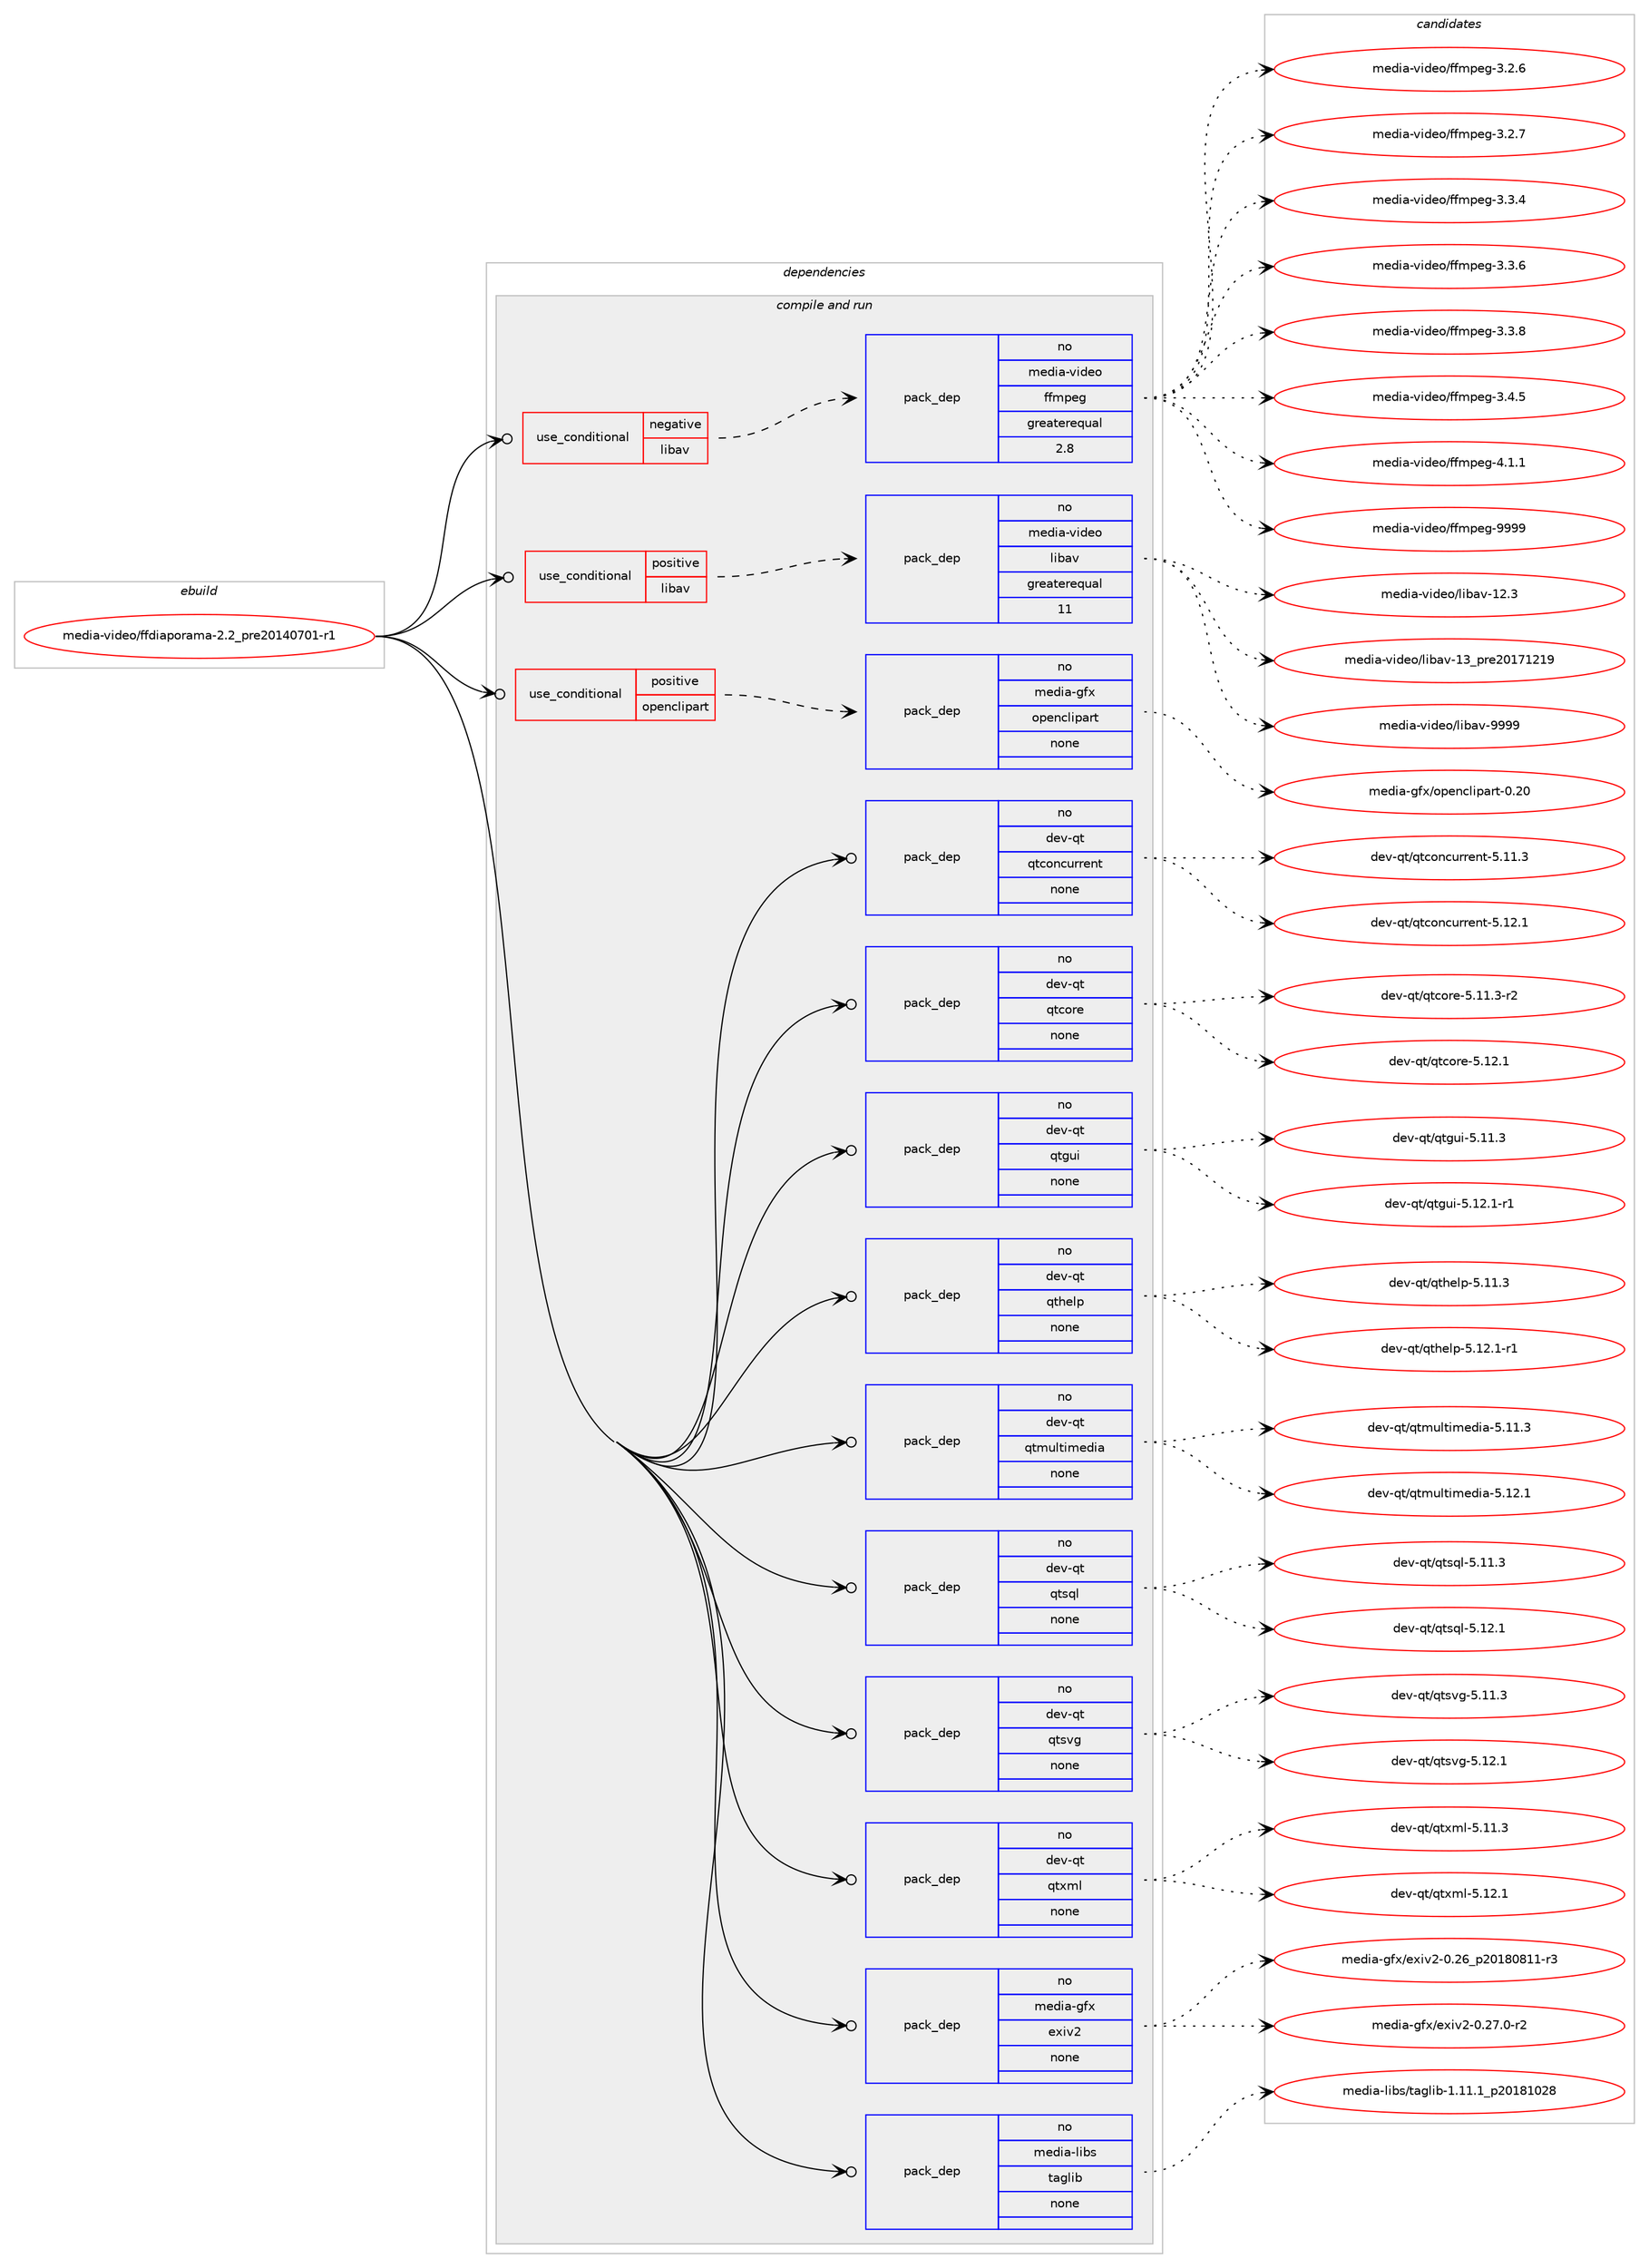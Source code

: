digraph prolog {

# *************
# Graph options
# *************

newrank=true;
concentrate=true;
compound=true;
graph [rankdir=LR,fontname=Helvetica,fontsize=10,ranksep=1.5];#, ranksep=2.5, nodesep=0.2];
edge  [arrowhead=vee];
node  [fontname=Helvetica,fontsize=10];

# **********
# The ebuild
# **********

subgraph cluster_leftcol {
color=gray;
rank=same;
label=<<i>ebuild</i>>;
id [label="media-video/ffdiaporama-2.2_pre20140701-r1", color=red, width=4, href="../media-video/ffdiaporama-2.2_pre20140701-r1.svg"];
}

# ****************
# The dependencies
# ****************

subgraph cluster_midcol {
color=gray;
label=<<i>dependencies</i>>;
subgraph cluster_compile {
fillcolor="#eeeeee";
style=filled;
label=<<i>compile</i>>;
}
subgraph cluster_compileandrun {
fillcolor="#eeeeee";
style=filled;
label=<<i>compile and run</i>>;
subgraph cond439487 {
dependency1635643 [label=<<TABLE BORDER="0" CELLBORDER="1" CELLSPACING="0" CELLPADDING="4"><TR><TD ROWSPAN="3" CELLPADDING="10">use_conditional</TD></TR><TR><TD>negative</TD></TR><TR><TD>libav</TD></TR></TABLE>>, shape=none, color=red];
subgraph pack1169735 {
dependency1635644 [label=<<TABLE BORDER="0" CELLBORDER="1" CELLSPACING="0" CELLPADDING="4" WIDTH="220"><TR><TD ROWSPAN="6" CELLPADDING="30">pack_dep</TD></TR><TR><TD WIDTH="110">no</TD></TR><TR><TD>media-video</TD></TR><TR><TD>ffmpeg</TD></TR><TR><TD>greaterequal</TD></TR><TR><TD>2.8</TD></TR></TABLE>>, shape=none, color=blue];
}
dependency1635643:e -> dependency1635644:w [weight=20,style="dashed",arrowhead="vee"];
}
id:e -> dependency1635643:w [weight=20,style="solid",arrowhead="odotvee"];
subgraph cond439488 {
dependency1635645 [label=<<TABLE BORDER="0" CELLBORDER="1" CELLSPACING="0" CELLPADDING="4"><TR><TD ROWSPAN="3" CELLPADDING="10">use_conditional</TD></TR><TR><TD>positive</TD></TR><TR><TD>libav</TD></TR></TABLE>>, shape=none, color=red];
subgraph pack1169736 {
dependency1635646 [label=<<TABLE BORDER="0" CELLBORDER="1" CELLSPACING="0" CELLPADDING="4" WIDTH="220"><TR><TD ROWSPAN="6" CELLPADDING="30">pack_dep</TD></TR><TR><TD WIDTH="110">no</TD></TR><TR><TD>media-video</TD></TR><TR><TD>libav</TD></TR><TR><TD>greaterequal</TD></TR><TR><TD>11</TD></TR></TABLE>>, shape=none, color=blue];
}
dependency1635645:e -> dependency1635646:w [weight=20,style="dashed",arrowhead="vee"];
}
id:e -> dependency1635645:w [weight=20,style="solid",arrowhead="odotvee"];
subgraph cond439489 {
dependency1635647 [label=<<TABLE BORDER="0" CELLBORDER="1" CELLSPACING="0" CELLPADDING="4"><TR><TD ROWSPAN="3" CELLPADDING="10">use_conditional</TD></TR><TR><TD>positive</TD></TR><TR><TD>openclipart</TD></TR></TABLE>>, shape=none, color=red];
subgraph pack1169737 {
dependency1635648 [label=<<TABLE BORDER="0" CELLBORDER="1" CELLSPACING="0" CELLPADDING="4" WIDTH="220"><TR><TD ROWSPAN="6" CELLPADDING="30">pack_dep</TD></TR><TR><TD WIDTH="110">no</TD></TR><TR><TD>media-gfx</TD></TR><TR><TD>openclipart</TD></TR><TR><TD>none</TD></TR><TR><TD></TD></TR></TABLE>>, shape=none, color=blue];
}
dependency1635647:e -> dependency1635648:w [weight=20,style="dashed",arrowhead="vee"];
}
id:e -> dependency1635647:w [weight=20,style="solid",arrowhead="odotvee"];
subgraph pack1169738 {
dependency1635649 [label=<<TABLE BORDER="0" CELLBORDER="1" CELLSPACING="0" CELLPADDING="4" WIDTH="220"><TR><TD ROWSPAN="6" CELLPADDING="30">pack_dep</TD></TR><TR><TD WIDTH="110">no</TD></TR><TR><TD>dev-qt</TD></TR><TR><TD>qtconcurrent</TD></TR><TR><TD>none</TD></TR><TR><TD></TD></TR></TABLE>>, shape=none, color=blue];
}
id:e -> dependency1635649:w [weight=20,style="solid",arrowhead="odotvee"];
subgraph pack1169739 {
dependency1635650 [label=<<TABLE BORDER="0" CELLBORDER="1" CELLSPACING="0" CELLPADDING="4" WIDTH="220"><TR><TD ROWSPAN="6" CELLPADDING="30">pack_dep</TD></TR><TR><TD WIDTH="110">no</TD></TR><TR><TD>dev-qt</TD></TR><TR><TD>qtcore</TD></TR><TR><TD>none</TD></TR><TR><TD></TD></TR></TABLE>>, shape=none, color=blue];
}
id:e -> dependency1635650:w [weight=20,style="solid",arrowhead="odotvee"];
subgraph pack1169740 {
dependency1635651 [label=<<TABLE BORDER="0" CELLBORDER="1" CELLSPACING="0" CELLPADDING="4" WIDTH="220"><TR><TD ROWSPAN="6" CELLPADDING="30">pack_dep</TD></TR><TR><TD WIDTH="110">no</TD></TR><TR><TD>dev-qt</TD></TR><TR><TD>qtgui</TD></TR><TR><TD>none</TD></TR><TR><TD></TD></TR></TABLE>>, shape=none, color=blue];
}
id:e -> dependency1635651:w [weight=20,style="solid",arrowhead="odotvee"];
subgraph pack1169741 {
dependency1635652 [label=<<TABLE BORDER="0" CELLBORDER="1" CELLSPACING="0" CELLPADDING="4" WIDTH="220"><TR><TD ROWSPAN="6" CELLPADDING="30">pack_dep</TD></TR><TR><TD WIDTH="110">no</TD></TR><TR><TD>dev-qt</TD></TR><TR><TD>qthelp</TD></TR><TR><TD>none</TD></TR><TR><TD></TD></TR></TABLE>>, shape=none, color=blue];
}
id:e -> dependency1635652:w [weight=20,style="solid",arrowhead="odotvee"];
subgraph pack1169742 {
dependency1635653 [label=<<TABLE BORDER="0" CELLBORDER="1" CELLSPACING="0" CELLPADDING="4" WIDTH="220"><TR><TD ROWSPAN="6" CELLPADDING="30">pack_dep</TD></TR><TR><TD WIDTH="110">no</TD></TR><TR><TD>dev-qt</TD></TR><TR><TD>qtmultimedia</TD></TR><TR><TD>none</TD></TR><TR><TD></TD></TR></TABLE>>, shape=none, color=blue];
}
id:e -> dependency1635653:w [weight=20,style="solid",arrowhead="odotvee"];
subgraph pack1169743 {
dependency1635654 [label=<<TABLE BORDER="0" CELLBORDER="1" CELLSPACING="0" CELLPADDING="4" WIDTH="220"><TR><TD ROWSPAN="6" CELLPADDING="30">pack_dep</TD></TR><TR><TD WIDTH="110">no</TD></TR><TR><TD>dev-qt</TD></TR><TR><TD>qtsql</TD></TR><TR><TD>none</TD></TR><TR><TD></TD></TR></TABLE>>, shape=none, color=blue];
}
id:e -> dependency1635654:w [weight=20,style="solid",arrowhead="odotvee"];
subgraph pack1169744 {
dependency1635655 [label=<<TABLE BORDER="0" CELLBORDER="1" CELLSPACING="0" CELLPADDING="4" WIDTH="220"><TR><TD ROWSPAN="6" CELLPADDING="30">pack_dep</TD></TR><TR><TD WIDTH="110">no</TD></TR><TR><TD>dev-qt</TD></TR><TR><TD>qtsvg</TD></TR><TR><TD>none</TD></TR><TR><TD></TD></TR></TABLE>>, shape=none, color=blue];
}
id:e -> dependency1635655:w [weight=20,style="solid",arrowhead="odotvee"];
subgraph pack1169745 {
dependency1635656 [label=<<TABLE BORDER="0" CELLBORDER="1" CELLSPACING="0" CELLPADDING="4" WIDTH="220"><TR><TD ROWSPAN="6" CELLPADDING="30">pack_dep</TD></TR><TR><TD WIDTH="110">no</TD></TR><TR><TD>dev-qt</TD></TR><TR><TD>qtxml</TD></TR><TR><TD>none</TD></TR><TR><TD></TD></TR></TABLE>>, shape=none, color=blue];
}
id:e -> dependency1635656:w [weight=20,style="solid",arrowhead="odotvee"];
subgraph pack1169746 {
dependency1635657 [label=<<TABLE BORDER="0" CELLBORDER="1" CELLSPACING="0" CELLPADDING="4" WIDTH="220"><TR><TD ROWSPAN="6" CELLPADDING="30">pack_dep</TD></TR><TR><TD WIDTH="110">no</TD></TR><TR><TD>media-gfx</TD></TR><TR><TD>exiv2</TD></TR><TR><TD>none</TD></TR><TR><TD></TD></TR></TABLE>>, shape=none, color=blue];
}
id:e -> dependency1635657:w [weight=20,style="solid",arrowhead="odotvee"];
subgraph pack1169747 {
dependency1635658 [label=<<TABLE BORDER="0" CELLBORDER="1" CELLSPACING="0" CELLPADDING="4" WIDTH="220"><TR><TD ROWSPAN="6" CELLPADDING="30">pack_dep</TD></TR><TR><TD WIDTH="110">no</TD></TR><TR><TD>media-libs</TD></TR><TR><TD>taglib</TD></TR><TR><TD>none</TD></TR><TR><TD></TD></TR></TABLE>>, shape=none, color=blue];
}
id:e -> dependency1635658:w [weight=20,style="solid",arrowhead="odotvee"];
}
subgraph cluster_run {
fillcolor="#eeeeee";
style=filled;
label=<<i>run</i>>;
}
}

# **************
# The candidates
# **************

subgraph cluster_choices {
rank=same;
color=gray;
label=<<i>candidates</i>>;

subgraph choice1169735 {
color=black;
nodesep=1;
choice109101100105974511810510010111147102102109112101103455146504654 [label="media-video/ffmpeg-3.2.6", color=red, width=4,href="../media-video/ffmpeg-3.2.6.svg"];
choice109101100105974511810510010111147102102109112101103455146504655 [label="media-video/ffmpeg-3.2.7", color=red, width=4,href="../media-video/ffmpeg-3.2.7.svg"];
choice109101100105974511810510010111147102102109112101103455146514652 [label="media-video/ffmpeg-3.3.4", color=red, width=4,href="../media-video/ffmpeg-3.3.4.svg"];
choice109101100105974511810510010111147102102109112101103455146514654 [label="media-video/ffmpeg-3.3.6", color=red, width=4,href="../media-video/ffmpeg-3.3.6.svg"];
choice109101100105974511810510010111147102102109112101103455146514656 [label="media-video/ffmpeg-3.3.8", color=red, width=4,href="../media-video/ffmpeg-3.3.8.svg"];
choice109101100105974511810510010111147102102109112101103455146524653 [label="media-video/ffmpeg-3.4.5", color=red, width=4,href="../media-video/ffmpeg-3.4.5.svg"];
choice109101100105974511810510010111147102102109112101103455246494649 [label="media-video/ffmpeg-4.1.1", color=red, width=4,href="../media-video/ffmpeg-4.1.1.svg"];
choice1091011001059745118105100101111471021021091121011034557575757 [label="media-video/ffmpeg-9999", color=red, width=4,href="../media-video/ffmpeg-9999.svg"];
dependency1635644:e -> choice109101100105974511810510010111147102102109112101103455146504654:w [style=dotted,weight="100"];
dependency1635644:e -> choice109101100105974511810510010111147102102109112101103455146504655:w [style=dotted,weight="100"];
dependency1635644:e -> choice109101100105974511810510010111147102102109112101103455146514652:w [style=dotted,weight="100"];
dependency1635644:e -> choice109101100105974511810510010111147102102109112101103455146514654:w [style=dotted,weight="100"];
dependency1635644:e -> choice109101100105974511810510010111147102102109112101103455146514656:w [style=dotted,weight="100"];
dependency1635644:e -> choice109101100105974511810510010111147102102109112101103455146524653:w [style=dotted,weight="100"];
dependency1635644:e -> choice109101100105974511810510010111147102102109112101103455246494649:w [style=dotted,weight="100"];
dependency1635644:e -> choice1091011001059745118105100101111471021021091121011034557575757:w [style=dotted,weight="100"];
}
subgraph choice1169736 {
color=black;
nodesep=1;
choice10910110010597451181051001011114710810598971184549504651 [label="media-video/libav-12.3", color=red, width=4,href="../media-video/libav-12.3.svg"];
choice1091011001059745118105100101111471081059897118454951951121141015048495549504957 [label="media-video/libav-13_pre20171219", color=red, width=4,href="../media-video/libav-13_pre20171219.svg"];
choice10910110010597451181051001011114710810598971184557575757 [label="media-video/libav-9999", color=red, width=4,href="../media-video/libav-9999.svg"];
dependency1635646:e -> choice10910110010597451181051001011114710810598971184549504651:w [style=dotted,weight="100"];
dependency1635646:e -> choice1091011001059745118105100101111471081059897118454951951121141015048495549504957:w [style=dotted,weight="100"];
dependency1635646:e -> choice10910110010597451181051001011114710810598971184557575757:w [style=dotted,weight="100"];
}
subgraph choice1169737 {
color=black;
nodesep=1;
choice10910110010597451031021204711111210111099108105112971141164548465048 [label="media-gfx/openclipart-0.20", color=red, width=4,href="../media-gfx/openclipart-0.20.svg"];
dependency1635648:e -> choice10910110010597451031021204711111210111099108105112971141164548465048:w [style=dotted,weight="100"];
}
subgraph choice1169738 {
color=black;
nodesep=1;
choice1001011184511311647113116991111109911711411410111011645534649494651 [label="dev-qt/qtconcurrent-5.11.3", color=red, width=4,href="../dev-qt/qtconcurrent-5.11.3.svg"];
choice1001011184511311647113116991111109911711411410111011645534649504649 [label="dev-qt/qtconcurrent-5.12.1", color=red, width=4,href="../dev-qt/qtconcurrent-5.12.1.svg"];
dependency1635649:e -> choice1001011184511311647113116991111109911711411410111011645534649494651:w [style=dotted,weight="100"];
dependency1635649:e -> choice1001011184511311647113116991111109911711411410111011645534649504649:w [style=dotted,weight="100"];
}
subgraph choice1169739 {
color=black;
nodesep=1;
choice100101118451131164711311699111114101455346494946514511450 [label="dev-qt/qtcore-5.11.3-r2", color=red, width=4,href="../dev-qt/qtcore-5.11.3-r2.svg"];
choice10010111845113116471131169911111410145534649504649 [label="dev-qt/qtcore-5.12.1", color=red, width=4,href="../dev-qt/qtcore-5.12.1.svg"];
dependency1635650:e -> choice100101118451131164711311699111114101455346494946514511450:w [style=dotted,weight="100"];
dependency1635650:e -> choice10010111845113116471131169911111410145534649504649:w [style=dotted,weight="100"];
}
subgraph choice1169740 {
color=black;
nodesep=1;
choice100101118451131164711311610311710545534649494651 [label="dev-qt/qtgui-5.11.3", color=red, width=4,href="../dev-qt/qtgui-5.11.3.svg"];
choice1001011184511311647113116103117105455346495046494511449 [label="dev-qt/qtgui-5.12.1-r1", color=red, width=4,href="../dev-qt/qtgui-5.12.1-r1.svg"];
dependency1635651:e -> choice100101118451131164711311610311710545534649494651:w [style=dotted,weight="100"];
dependency1635651:e -> choice1001011184511311647113116103117105455346495046494511449:w [style=dotted,weight="100"];
}
subgraph choice1169741 {
color=black;
nodesep=1;
choice100101118451131164711311610410110811245534649494651 [label="dev-qt/qthelp-5.11.3", color=red, width=4,href="../dev-qt/qthelp-5.11.3.svg"];
choice1001011184511311647113116104101108112455346495046494511449 [label="dev-qt/qthelp-5.12.1-r1", color=red, width=4,href="../dev-qt/qthelp-5.12.1-r1.svg"];
dependency1635652:e -> choice100101118451131164711311610410110811245534649494651:w [style=dotted,weight="100"];
dependency1635652:e -> choice1001011184511311647113116104101108112455346495046494511449:w [style=dotted,weight="100"];
}
subgraph choice1169742 {
color=black;
nodesep=1;
choice10010111845113116471131161091171081161051091011001059745534649494651 [label="dev-qt/qtmultimedia-5.11.3", color=red, width=4,href="../dev-qt/qtmultimedia-5.11.3.svg"];
choice10010111845113116471131161091171081161051091011001059745534649504649 [label="dev-qt/qtmultimedia-5.12.1", color=red, width=4,href="../dev-qt/qtmultimedia-5.12.1.svg"];
dependency1635653:e -> choice10010111845113116471131161091171081161051091011001059745534649494651:w [style=dotted,weight="100"];
dependency1635653:e -> choice10010111845113116471131161091171081161051091011001059745534649504649:w [style=dotted,weight="100"];
}
subgraph choice1169743 {
color=black;
nodesep=1;
choice100101118451131164711311611511310845534649494651 [label="dev-qt/qtsql-5.11.3", color=red, width=4,href="../dev-qt/qtsql-5.11.3.svg"];
choice100101118451131164711311611511310845534649504649 [label="dev-qt/qtsql-5.12.1", color=red, width=4,href="../dev-qt/qtsql-5.12.1.svg"];
dependency1635654:e -> choice100101118451131164711311611511310845534649494651:w [style=dotted,weight="100"];
dependency1635654:e -> choice100101118451131164711311611511310845534649504649:w [style=dotted,weight="100"];
}
subgraph choice1169744 {
color=black;
nodesep=1;
choice100101118451131164711311611511810345534649494651 [label="dev-qt/qtsvg-5.11.3", color=red, width=4,href="../dev-qt/qtsvg-5.11.3.svg"];
choice100101118451131164711311611511810345534649504649 [label="dev-qt/qtsvg-5.12.1", color=red, width=4,href="../dev-qt/qtsvg-5.12.1.svg"];
dependency1635655:e -> choice100101118451131164711311611511810345534649494651:w [style=dotted,weight="100"];
dependency1635655:e -> choice100101118451131164711311611511810345534649504649:w [style=dotted,weight="100"];
}
subgraph choice1169745 {
color=black;
nodesep=1;
choice100101118451131164711311612010910845534649494651 [label="dev-qt/qtxml-5.11.3", color=red, width=4,href="../dev-qt/qtxml-5.11.3.svg"];
choice100101118451131164711311612010910845534649504649 [label="dev-qt/qtxml-5.12.1", color=red, width=4,href="../dev-qt/qtxml-5.12.1.svg"];
dependency1635656:e -> choice100101118451131164711311612010910845534649494651:w [style=dotted,weight="100"];
dependency1635656:e -> choice100101118451131164711311612010910845534649504649:w [style=dotted,weight="100"];
}
subgraph choice1169746 {
color=black;
nodesep=1;
choice1091011001059745103102120471011201051185045484650549511250484956485649494511451 [label="media-gfx/exiv2-0.26_p20180811-r3", color=red, width=4,href="../media-gfx/exiv2-0.26_p20180811-r3.svg"];
choice10910110010597451031021204710112010511850454846505546484511450 [label="media-gfx/exiv2-0.27.0-r2", color=red, width=4,href="../media-gfx/exiv2-0.27.0-r2.svg"];
dependency1635657:e -> choice1091011001059745103102120471011201051185045484650549511250484956485649494511451:w [style=dotted,weight="100"];
dependency1635657:e -> choice10910110010597451031021204710112010511850454846505546484511450:w [style=dotted,weight="100"];
}
subgraph choice1169747 {
color=black;
nodesep=1;
choice10910110010597451081059811547116971031081059845494649494649951125048495649485056 [label="media-libs/taglib-1.11.1_p20181028", color=red, width=4,href="../media-libs/taglib-1.11.1_p20181028.svg"];
dependency1635658:e -> choice10910110010597451081059811547116971031081059845494649494649951125048495649485056:w [style=dotted,weight="100"];
}
}

}
